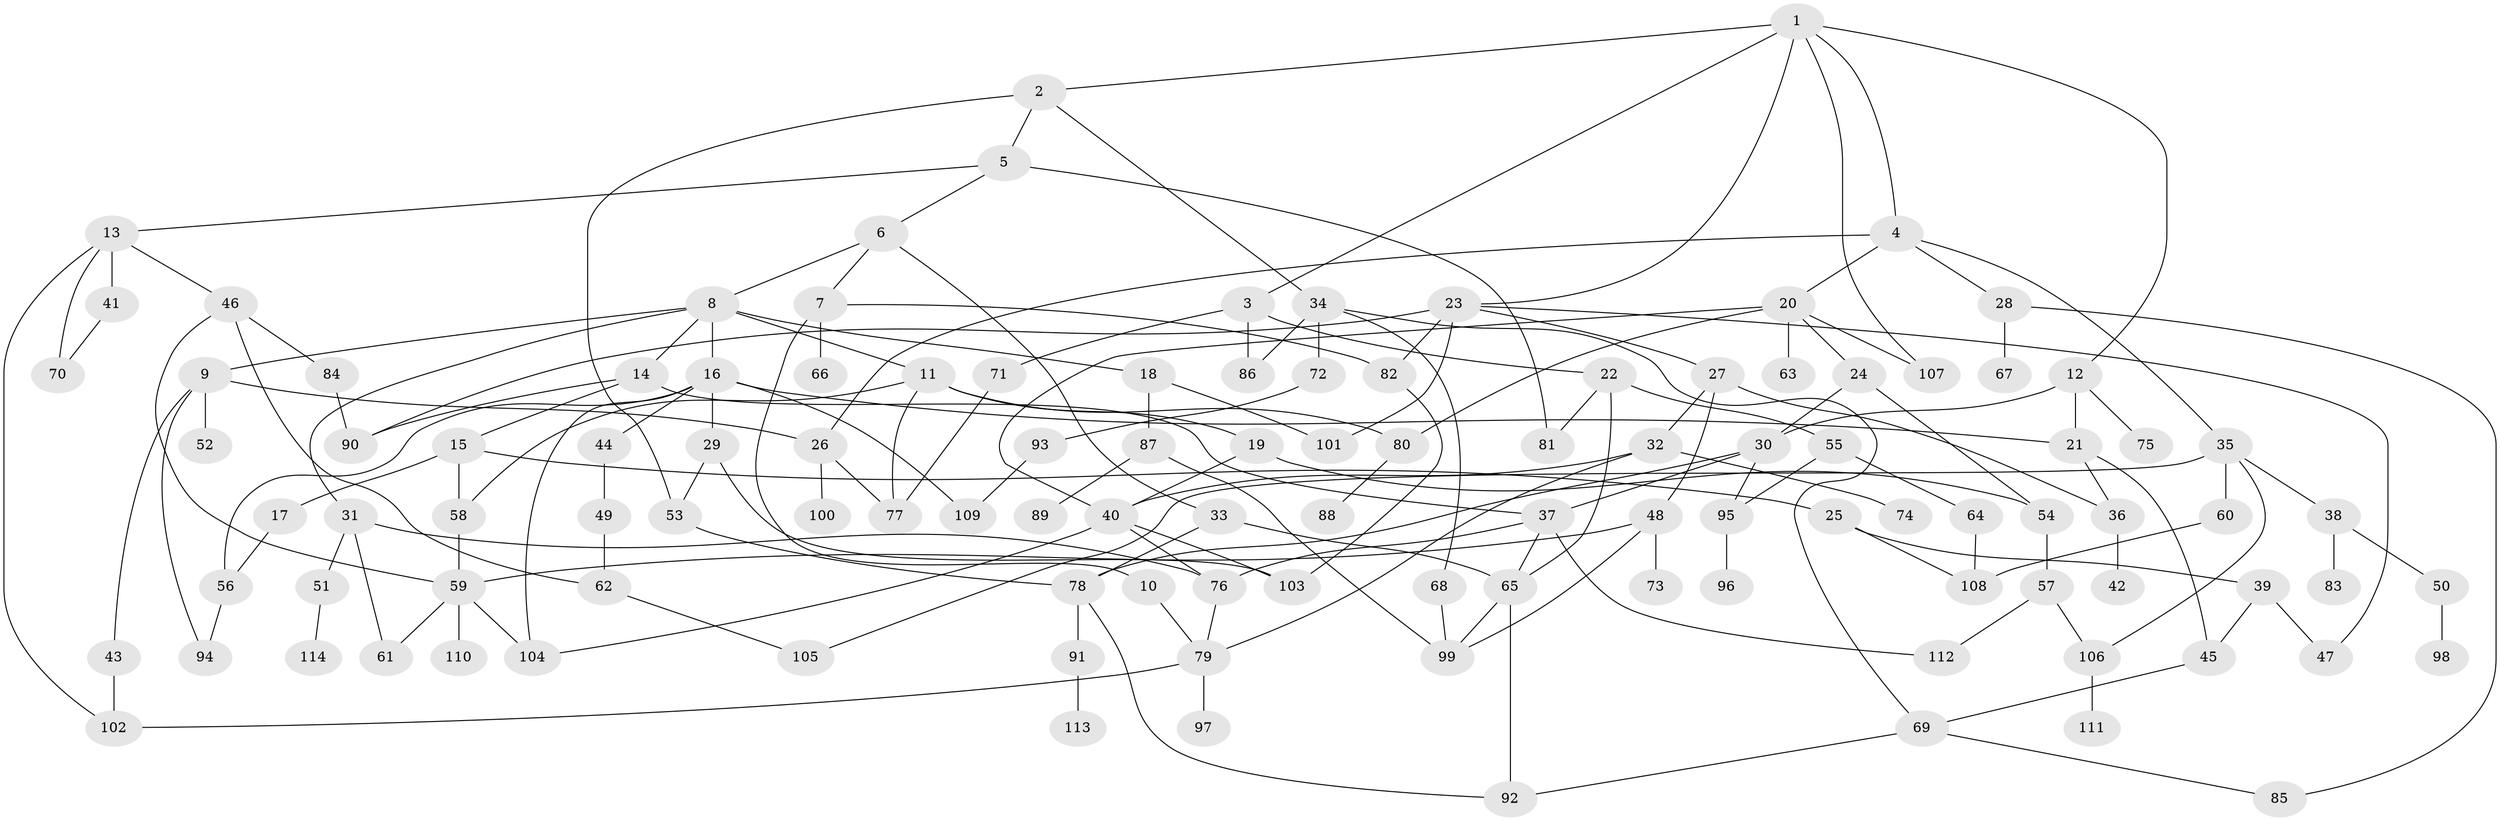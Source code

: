 // coarse degree distribution, {10: 0.013157894736842105, 4: 0.15789473684210525, 6: 0.07894736842105263, 3: 0.21052631578947367, 9: 0.013157894736842105, 5: 0.07894736842105263, 8: 0.013157894736842105, 7: 0.06578947368421052, 1: 0.23684210526315788, 2: 0.13157894736842105}
// Generated by graph-tools (version 1.1) at 2025/23/03/03/25 07:23:30]
// undirected, 114 vertices, 170 edges
graph export_dot {
graph [start="1"]
  node [color=gray90,style=filled];
  1;
  2;
  3;
  4;
  5;
  6;
  7;
  8;
  9;
  10;
  11;
  12;
  13;
  14;
  15;
  16;
  17;
  18;
  19;
  20;
  21;
  22;
  23;
  24;
  25;
  26;
  27;
  28;
  29;
  30;
  31;
  32;
  33;
  34;
  35;
  36;
  37;
  38;
  39;
  40;
  41;
  42;
  43;
  44;
  45;
  46;
  47;
  48;
  49;
  50;
  51;
  52;
  53;
  54;
  55;
  56;
  57;
  58;
  59;
  60;
  61;
  62;
  63;
  64;
  65;
  66;
  67;
  68;
  69;
  70;
  71;
  72;
  73;
  74;
  75;
  76;
  77;
  78;
  79;
  80;
  81;
  82;
  83;
  84;
  85;
  86;
  87;
  88;
  89;
  90;
  91;
  92;
  93;
  94;
  95;
  96;
  97;
  98;
  99;
  100;
  101;
  102;
  103;
  104;
  105;
  106;
  107;
  108;
  109;
  110;
  111;
  112;
  113;
  114;
  1 -- 2;
  1 -- 3;
  1 -- 4;
  1 -- 12;
  1 -- 23;
  1 -- 107;
  2 -- 5;
  2 -- 34;
  2 -- 53;
  3 -- 22;
  3 -- 71;
  3 -- 86;
  4 -- 20;
  4 -- 26;
  4 -- 28;
  4 -- 35;
  5 -- 6;
  5 -- 13;
  5 -- 81;
  6 -- 7;
  6 -- 8;
  6 -- 33;
  7 -- 10;
  7 -- 66;
  7 -- 82;
  8 -- 9;
  8 -- 11;
  8 -- 14;
  8 -- 16;
  8 -- 18;
  8 -- 31;
  9 -- 43;
  9 -- 52;
  9 -- 94;
  9 -- 26;
  10 -- 79;
  11 -- 19;
  11 -- 77;
  11 -- 58;
  11 -- 80;
  12 -- 30;
  12 -- 75;
  12 -- 21;
  13 -- 41;
  13 -- 46;
  13 -- 70;
  13 -- 102;
  14 -- 15;
  14 -- 90;
  14 -- 37;
  15 -- 17;
  15 -- 25;
  15 -- 58;
  16 -- 21;
  16 -- 29;
  16 -- 44;
  16 -- 56;
  16 -- 104;
  16 -- 109;
  17 -- 56;
  18 -- 87;
  18 -- 101;
  19 -- 54;
  19 -- 40;
  20 -- 24;
  20 -- 40;
  20 -- 63;
  20 -- 80;
  20 -- 107;
  21 -- 36;
  21 -- 45;
  22 -- 55;
  22 -- 65;
  22 -- 81;
  23 -- 27;
  23 -- 47;
  23 -- 101;
  23 -- 82;
  23 -- 90;
  24 -- 54;
  24 -- 30;
  25 -- 39;
  25 -- 108;
  26 -- 100;
  26 -- 77;
  27 -- 32;
  27 -- 48;
  27 -- 36;
  28 -- 67;
  28 -- 85;
  29 -- 53;
  29 -- 103;
  30 -- 37;
  30 -- 95;
  30 -- 78;
  31 -- 51;
  31 -- 61;
  31 -- 76;
  32 -- 74;
  32 -- 40;
  32 -- 79;
  33 -- 78;
  33 -- 65;
  34 -- 68;
  34 -- 72;
  34 -- 86;
  34 -- 69;
  35 -- 38;
  35 -- 60;
  35 -- 105;
  35 -- 106;
  36 -- 42;
  37 -- 76;
  37 -- 112;
  37 -- 65;
  38 -- 50;
  38 -- 83;
  39 -- 47;
  39 -- 45;
  40 -- 104;
  40 -- 76;
  40 -- 103;
  41 -- 70;
  43 -- 102;
  44 -- 49;
  45 -- 69;
  46 -- 62;
  46 -- 84;
  46 -- 59;
  48 -- 73;
  48 -- 99;
  48 -- 59;
  49 -- 62;
  50 -- 98;
  51 -- 114;
  53 -- 78;
  54 -- 57;
  55 -- 64;
  55 -- 95;
  56 -- 94;
  57 -- 112;
  57 -- 106;
  58 -- 59;
  59 -- 61;
  59 -- 110;
  59 -- 104;
  60 -- 108;
  62 -- 105;
  64 -- 108;
  65 -- 92;
  65 -- 99;
  68 -- 99;
  69 -- 85;
  69 -- 92;
  71 -- 77;
  72 -- 93;
  76 -- 79;
  78 -- 91;
  78 -- 92;
  79 -- 97;
  79 -- 102;
  80 -- 88;
  82 -- 103;
  84 -- 90;
  87 -- 89;
  87 -- 99;
  91 -- 113;
  93 -- 109;
  95 -- 96;
  106 -- 111;
}
